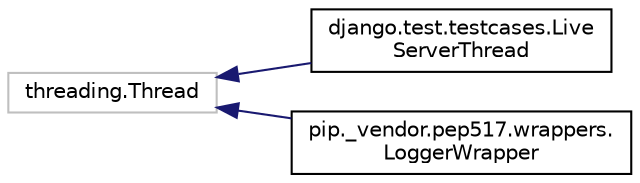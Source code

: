 digraph "Graphical Class Hierarchy"
{
 // LATEX_PDF_SIZE
  edge [fontname="Helvetica",fontsize="10",labelfontname="Helvetica",labelfontsize="10"];
  node [fontname="Helvetica",fontsize="10",shape=record];
  rankdir="LR";
  Node3460 [label="threading.Thread",height=0.2,width=0.4,color="grey75", fillcolor="white", style="filled",tooltip=" "];
  Node3460 -> Node0 [dir="back",color="midnightblue",fontsize="10",style="solid",fontname="Helvetica"];
  Node0 [label="django.test.testcases.Live\lServerThread",height=0.2,width=0.4,color="black", fillcolor="white", style="filled",URL="$classdjango_1_1test_1_1testcases_1_1_live_server_thread.html",tooltip=" "];
  Node3460 -> Node3462 [dir="back",color="midnightblue",fontsize="10",style="solid",fontname="Helvetica"];
  Node3462 [label="pip._vendor.pep517.wrappers.\lLoggerWrapper",height=0.2,width=0.4,color="black", fillcolor="white", style="filled",URL="$classpip_1_1__vendor_1_1pep517_1_1wrappers_1_1_logger_wrapper.html",tooltip=" "];
}
